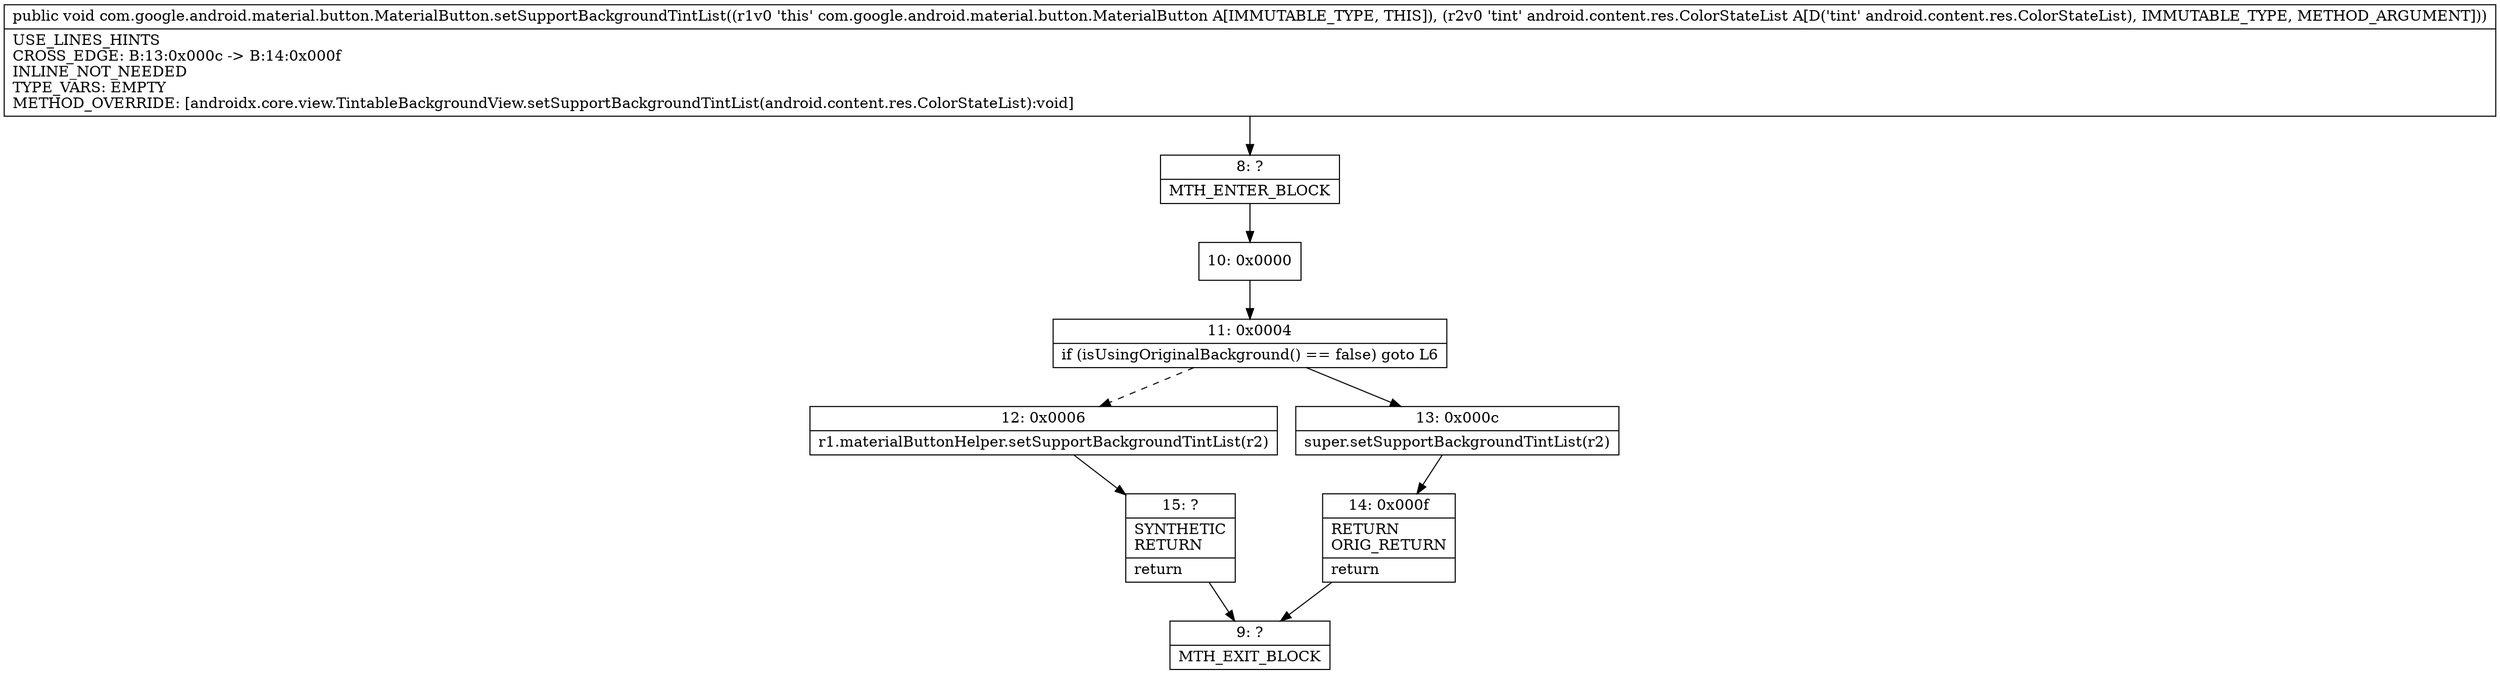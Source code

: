digraph "CFG forcom.google.android.material.button.MaterialButton.setSupportBackgroundTintList(Landroid\/content\/res\/ColorStateList;)V" {
Node_8 [shape=record,label="{8\:\ ?|MTH_ENTER_BLOCK\l}"];
Node_10 [shape=record,label="{10\:\ 0x0000}"];
Node_11 [shape=record,label="{11\:\ 0x0004|if (isUsingOriginalBackground() == false) goto L6\l}"];
Node_12 [shape=record,label="{12\:\ 0x0006|r1.materialButtonHelper.setSupportBackgroundTintList(r2)\l}"];
Node_15 [shape=record,label="{15\:\ ?|SYNTHETIC\lRETURN\l|return\l}"];
Node_9 [shape=record,label="{9\:\ ?|MTH_EXIT_BLOCK\l}"];
Node_13 [shape=record,label="{13\:\ 0x000c|super.setSupportBackgroundTintList(r2)\l}"];
Node_14 [shape=record,label="{14\:\ 0x000f|RETURN\lORIG_RETURN\l|return\l}"];
MethodNode[shape=record,label="{public void com.google.android.material.button.MaterialButton.setSupportBackgroundTintList((r1v0 'this' com.google.android.material.button.MaterialButton A[IMMUTABLE_TYPE, THIS]), (r2v0 'tint' android.content.res.ColorStateList A[D('tint' android.content.res.ColorStateList), IMMUTABLE_TYPE, METHOD_ARGUMENT]))  | USE_LINES_HINTS\lCROSS_EDGE: B:13:0x000c \-\> B:14:0x000f\lINLINE_NOT_NEEDED\lTYPE_VARS: EMPTY\lMETHOD_OVERRIDE: [androidx.core.view.TintableBackgroundView.setSupportBackgroundTintList(android.content.res.ColorStateList):void]\l}"];
MethodNode -> Node_8;Node_8 -> Node_10;
Node_10 -> Node_11;
Node_11 -> Node_12[style=dashed];
Node_11 -> Node_13;
Node_12 -> Node_15;
Node_15 -> Node_9;
Node_13 -> Node_14;
Node_14 -> Node_9;
}


